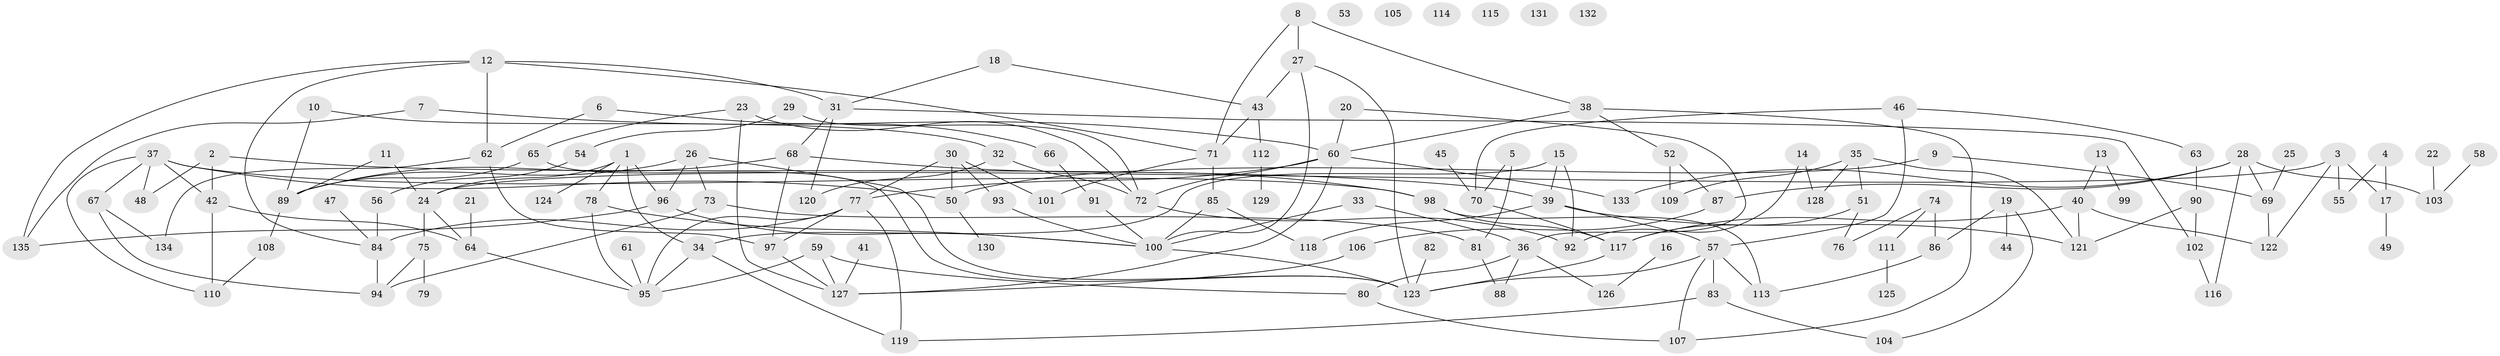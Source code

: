 // Generated by graph-tools (version 1.1) at 2025/00/03/09/25 03:00:42]
// undirected, 135 vertices, 194 edges
graph export_dot {
graph [start="1"]
  node [color=gray90,style=filled];
  1;
  2;
  3;
  4;
  5;
  6;
  7;
  8;
  9;
  10;
  11;
  12;
  13;
  14;
  15;
  16;
  17;
  18;
  19;
  20;
  21;
  22;
  23;
  24;
  25;
  26;
  27;
  28;
  29;
  30;
  31;
  32;
  33;
  34;
  35;
  36;
  37;
  38;
  39;
  40;
  41;
  42;
  43;
  44;
  45;
  46;
  47;
  48;
  49;
  50;
  51;
  52;
  53;
  54;
  55;
  56;
  57;
  58;
  59;
  60;
  61;
  62;
  63;
  64;
  65;
  66;
  67;
  68;
  69;
  70;
  71;
  72;
  73;
  74;
  75;
  76;
  77;
  78;
  79;
  80;
  81;
  82;
  83;
  84;
  85;
  86;
  87;
  88;
  89;
  90;
  91;
  92;
  93;
  94;
  95;
  96;
  97;
  98;
  99;
  100;
  101;
  102;
  103;
  104;
  105;
  106;
  107;
  108;
  109;
  110;
  111;
  112;
  113;
  114;
  115;
  116;
  117;
  118;
  119;
  120;
  121;
  122;
  123;
  124;
  125;
  126;
  127;
  128;
  129;
  130;
  131;
  132;
  133;
  134;
  135;
  1 -- 24;
  1 -- 34;
  1 -- 78;
  1 -- 96;
  1 -- 124;
  2 -- 39;
  2 -- 42;
  2 -- 48;
  3 -- 17;
  3 -- 24;
  3 -- 55;
  3 -- 122;
  4 -- 17;
  4 -- 55;
  5 -- 70;
  5 -- 81;
  6 -- 62;
  6 -- 66;
  7 -- 60;
  7 -- 135;
  8 -- 27;
  8 -- 38;
  8 -- 71;
  9 -- 50;
  9 -- 69;
  10 -- 32;
  10 -- 89;
  11 -- 24;
  11 -- 89;
  12 -- 31;
  12 -- 62;
  12 -- 71;
  12 -- 84;
  12 -- 135;
  13 -- 40;
  13 -- 99;
  14 -- 92;
  14 -- 128;
  15 -- 34;
  15 -- 39;
  15 -- 92;
  16 -- 126;
  17 -- 49;
  18 -- 31;
  18 -- 43;
  19 -- 44;
  19 -- 86;
  19 -- 104;
  20 -- 36;
  20 -- 60;
  21 -- 64;
  22 -- 103;
  23 -- 65;
  23 -- 72;
  23 -- 127;
  24 -- 64;
  24 -- 75;
  25 -- 69;
  26 -- 73;
  26 -- 89;
  26 -- 96;
  26 -- 123;
  27 -- 43;
  27 -- 100;
  27 -- 123;
  28 -- 69;
  28 -- 87;
  28 -- 103;
  28 -- 116;
  28 -- 133;
  29 -- 54;
  29 -- 72;
  30 -- 50;
  30 -- 77;
  30 -- 93;
  30 -- 101;
  31 -- 68;
  31 -- 102;
  31 -- 120;
  32 -- 72;
  32 -- 120;
  33 -- 36;
  33 -- 100;
  34 -- 95;
  34 -- 119;
  35 -- 51;
  35 -- 109;
  35 -- 121;
  35 -- 128;
  36 -- 80;
  36 -- 88;
  36 -- 126;
  37 -- 42;
  37 -- 48;
  37 -- 50;
  37 -- 67;
  37 -- 98;
  37 -- 110;
  38 -- 52;
  38 -- 60;
  38 -- 107;
  39 -- 57;
  39 -- 118;
  39 -- 121;
  40 -- 117;
  40 -- 121;
  40 -- 122;
  41 -- 127;
  42 -- 64;
  42 -- 110;
  43 -- 71;
  43 -- 112;
  45 -- 70;
  46 -- 57;
  46 -- 63;
  46 -- 70;
  47 -- 84;
  50 -- 130;
  51 -- 76;
  51 -- 117;
  52 -- 87;
  52 -- 109;
  54 -- 56;
  56 -- 84;
  57 -- 83;
  57 -- 107;
  57 -- 113;
  57 -- 123;
  58 -- 103;
  59 -- 80;
  59 -- 95;
  59 -- 127;
  60 -- 72;
  60 -- 77;
  60 -- 127;
  60 -- 133;
  61 -- 95;
  62 -- 97;
  62 -- 134;
  63 -- 90;
  64 -- 95;
  65 -- 89;
  65 -- 123;
  66 -- 91;
  67 -- 94;
  67 -- 134;
  68 -- 89;
  68 -- 97;
  68 -- 98;
  69 -- 122;
  70 -- 117;
  71 -- 85;
  71 -- 101;
  72 -- 92;
  73 -- 81;
  73 -- 94;
  74 -- 76;
  74 -- 86;
  74 -- 111;
  75 -- 79;
  75 -- 94;
  77 -- 84;
  77 -- 95;
  77 -- 97;
  77 -- 119;
  78 -- 95;
  78 -- 100;
  80 -- 107;
  81 -- 88;
  82 -- 123;
  83 -- 104;
  83 -- 119;
  84 -- 94;
  85 -- 100;
  85 -- 118;
  86 -- 113;
  87 -- 106;
  89 -- 108;
  90 -- 102;
  90 -- 121;
  91 -- 100;
  93 -- 100;
  96 -- 100;
  96 -- 135;
  97 -- 127;
  98 -- 113;
  98 -- 117;
  100 -- 123;
  102 -- 116;
  106 -- 127;
  108 -- 110;
  111 -- 125;
  112 -- 129;
  117 -- 123;
}

